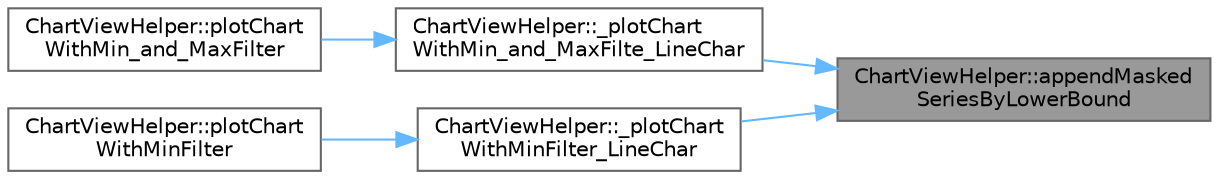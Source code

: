 digraph "ChartViewHelper::appendMaskedSeriesByLowerBound"
{
 // LATEX_PDF_SIZE
  bgcolor="transparent";
  edge [fontname=Helvetica,fontsize=10,labelfontname=Helvetica,labelfontsize=10];
  node [fontname=Helvetica,fontsize=10,shape=box,height=0.2,width=0.4];
  rankdir="RL";
  Node1 [id="Node000001",label="ChartViewHelper::appendMasked\lSeriesByLowerBound",height=0.2,width=0.4,color="gray40", fillcolor="grey60", style="filled", fontcolor="black",tooltip="ساخت سری‌های کران بالا و کران پایین برای حساب کردن مساحت فیلترشده"];
  Node1 -> Node2 [id="edge1_Node000001_Node000002",dir="back",color="steelblue1",style="solid",tooltip=" "];
  Node2 [id="Node000002",label="ChartViewHelper::_plotChart\lWithMin_and_MaxFilte_LineChar",height=0.2,width=0.4,color="grey40", fillcolor="white", style="filled",URL="$class_chart_view_helper.html#a15fb9c1de16ba306ee4319aa1d69bfaf",tooltip="فیلتر بالا گذر و پایین گذر برای حالت پیوسته"];
  Node2 -> Node3 [id="edge2_Node000002_Node000003",dir="back",color="steelblue1",style="solid",tooltip=" "];
  Node3 [id="Node000003",label="ChartViewHelper::plotChart\lWithMin_and_MaxFilter",height=0.2,width=0.4,color="grey40", fillcolor="white", style="filled",URL="$class_chart_view_helper.html#abddc2d2e850ec4bf222a1fe9717ce112",tooltip="هم‌زمان فیلتر پایین‌گذر و بالاگذر"];
  Node1 -> Node4 [id="edge3_Node000001_Node000004",dir="back",color="steelblue1",style="solid",tooltip=" "];
  Node4 [id="Node000004",label="ChartViewHelper::_plotChart\lWithMinFilter_LineChar",height=0.2,width=0.4,color="grey40", fillcolor="white", style="filled",URL="$class_chart_view_helper.html#a51b15c958604a5917fd9bbcf9edf51b7",tooltip="فیلتر پایین گذر برای حالت پیوسته"];
  Node4 -> Node5 [id="edge4_Node000004_Node000005",dir="back",color="steelblue1",style="solid",tooltip=" "];
  Node5 [id="Node000005",label="ChartViewHelper::plotChart\lWithMinFilter",height=0.2,width=0.4,color="grey40", fillcolor="white", style="filled",URL="$class_chart_view_helper.html#a0cc0a295341a58f0e634c3cc133b56af",tooltip="فیلترپایین گذر برای داه‌ها"];
}
